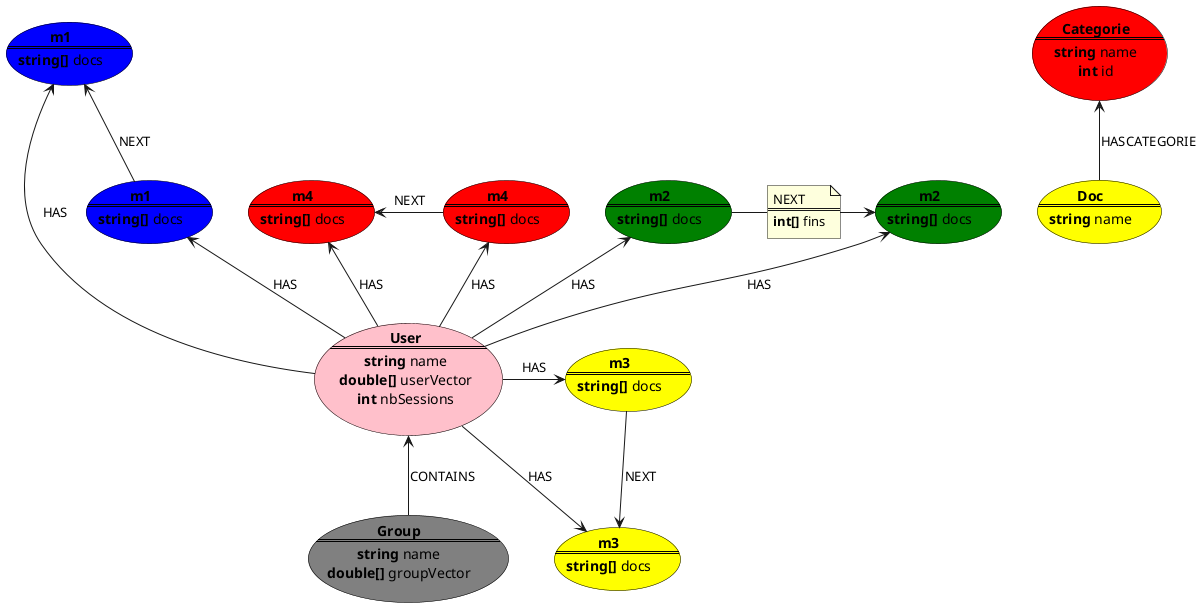 @startuml
skinparam backgroundcolor transparent
skinparam shadowing false
skinparam usecase {
    BorderColor black
}

note "NEXT\n==\n<b>int[]</b> fins" as n2

usecase User #pink as "<b>User</b>
==
<b>string</b> name
<b>double[]</b> userVector
<b>int</b> nbSessions"
usecase Group #grey as "<b>Group</b>
==
<b>string</b> name
<b>double[]</b> groupVector"
usecase Categorie #red as "<b>Categorie</b>
==
<b>string</b> name
<b>int</b> id"
usecase Doc #yellow as "<b>Doc</b>
==
<b>string</b> name
"

usecase m1_1 #blue as "<b>m1</b>
==
<b>string[]</b> docs"
usecase m1_2 #blue as "<b>m1</b>
==
<b>string[]</b> docs"

usecase m2_1 #green as "<b>m2</b>
==
<b>string[]</b> docs"
usecase m2_2 #green as "<b>m2</b>
==
<b>string[]</b> docs"

usecase m3_1 #yellow as "<b>m3</b>
==
<b>string[]</b> docs"
usecase m3_2 #yellow as "<b>m3</b>
==
<b>string[]</b> docs"
usecase m4_1 #red as "<b>m4</b>
==
<b>string[]</b> docs"
usecase m4_2 #red as "<b>m4</b>
==
<b>string[]</b> docs"



(m1_1) <-down- (User) : HAS
(m1_2) <- (User) : HAS
(User) -up-> (m2_2) : HAS
(User) -up-> (m2_1) : HAS
(User) -down-> (m3_1) : HAS
(User) -> (m3_2) : HAS
(User) -up-> (m4_1) : HAS
(User) -up-> (m4_2) : HAS


(m1_1) -up-> (m1_2) : NEXT
(m2_1) - n2
n2 -> (m2_2)
(m3_2) -down-> (m3_1) : NEXT
(m4_1) <- (m4_2) : NEXT



(Categorie) <-- (Doc) : HASCATEGORIE
(User) <-- (Group) : CONTAINS

@enduml
